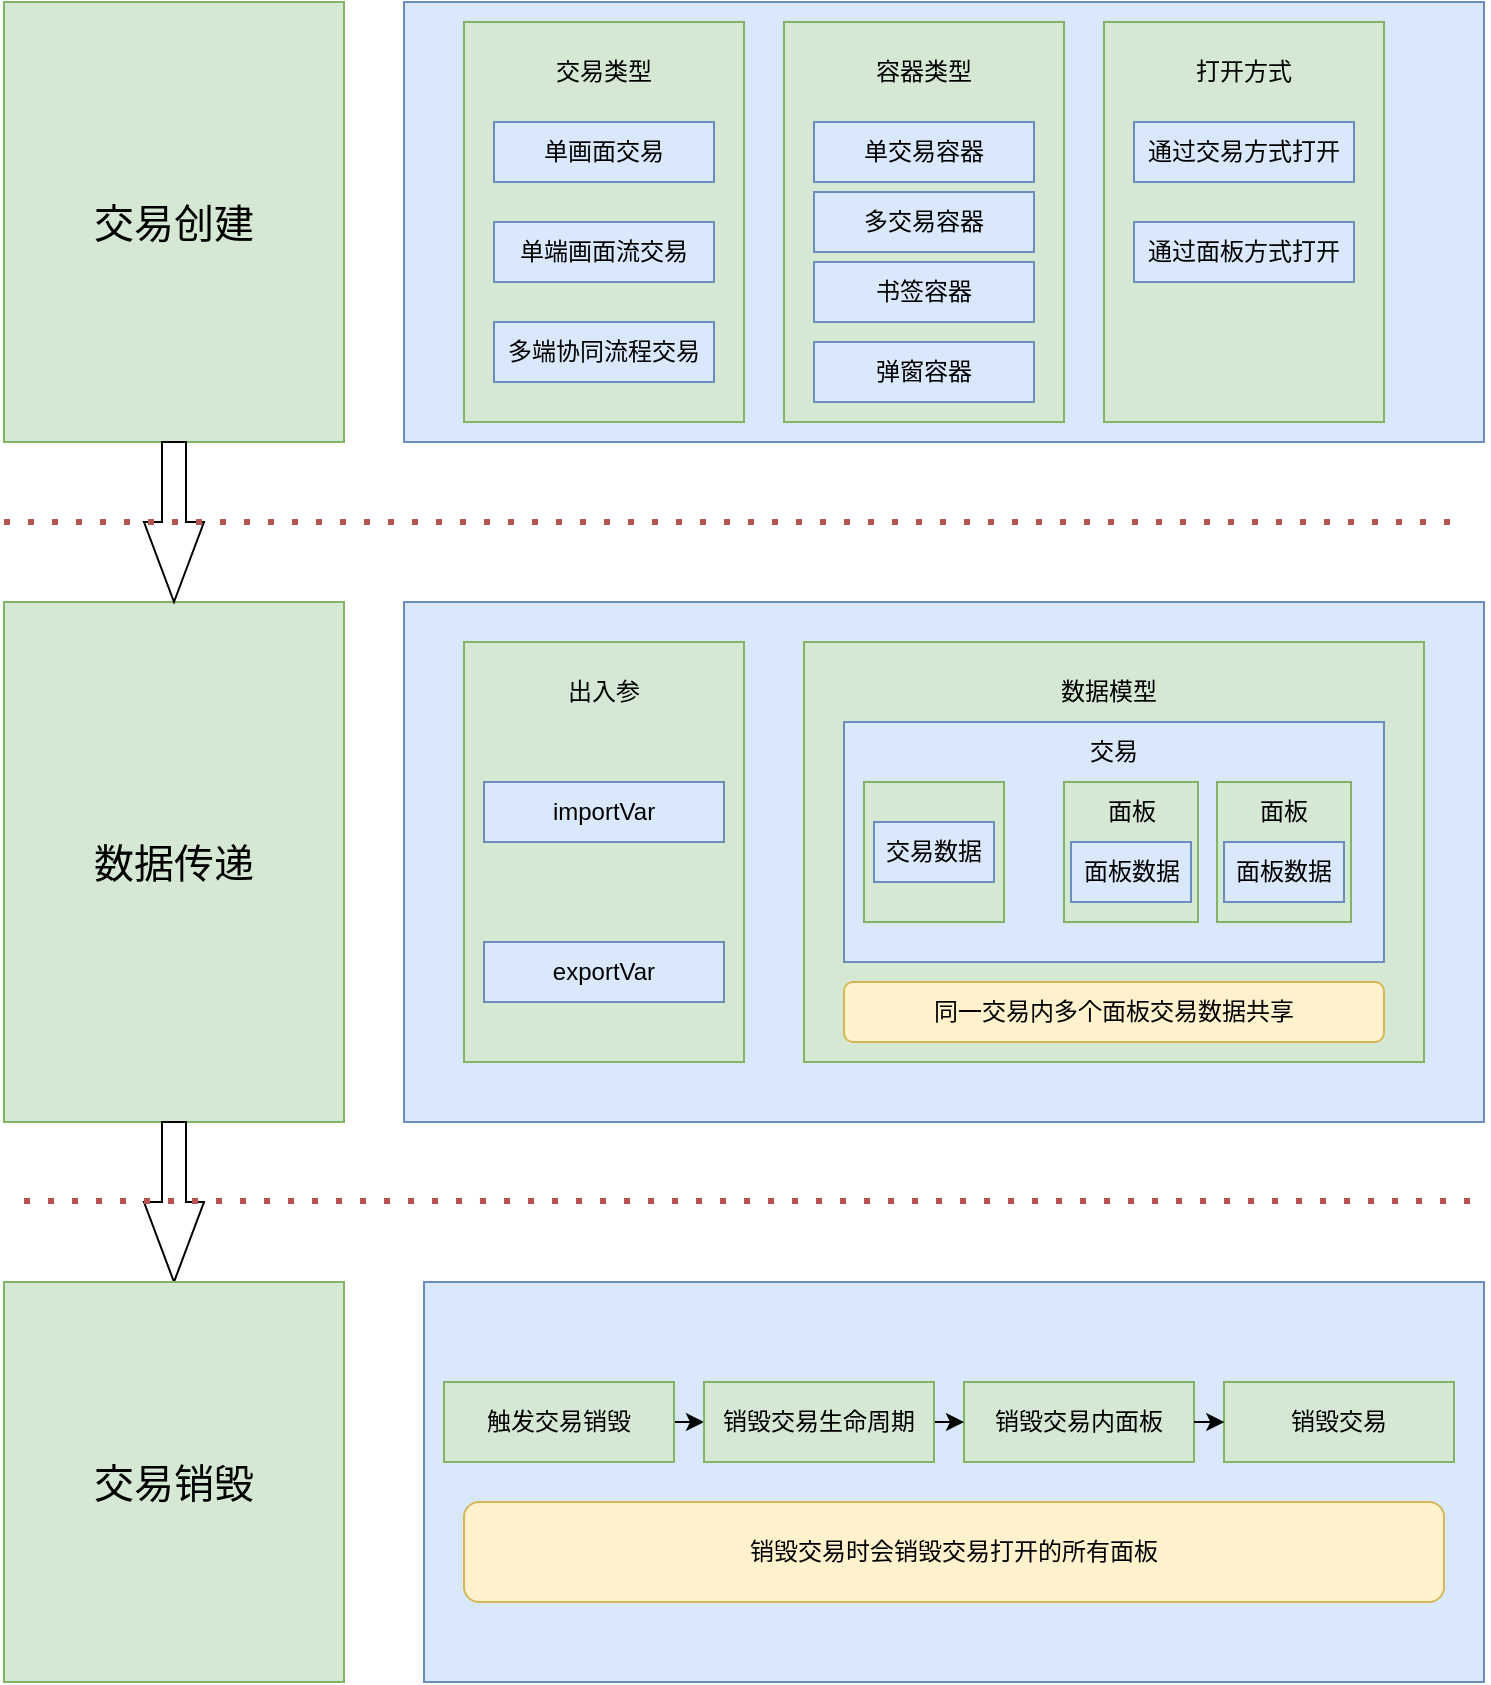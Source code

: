 <mxfile version="26.2.14">
  <diagram name="第 1 页" id="sQNYDBnV2A9QhUexYiYa">
    <mxGraphModel dx="1426" dy="751" grid="1" gridSize="10" guides="1" tooltips="1" connect="1" arrows="1" fold="1" page="1" pageScale="1" pageWidth="827" pageHeight="1169" math="0" shadow="0">
      <root>
        <mxCell id="0" />
        <mxCell id="1" parent="0" />
        <mxCell id="j07MhrFmaMZfzy68rbEH-1" value="" style="rounded=0;whiteSpace=wrap;html=1;fillColor=#dae8fc;strokeColor=#6c8ebf;" vertex="1" parent="1">
          <mxGeometry x="250" y="70" width="540" height="220" as="geometry" />
        </mxCell>
        <mxCell id="j07MhrFmaMZfzy68rbEH-2" value="&lt;font style=&quot;font-size: 20px;&quot;&gt;交易创建&lt;/font&gt;" style="rounded=0;whiteSpace=wrap;html=1;fillColor=#d5e8d4;strokeColor=#82b366;" vertex="1" parent="1">
          <mxGeometry x="50" y="70" width="170" height="220" as="geometry" />
        </mxCell>
        <mxCell id="j07MhrFmaMZfzy68rbEH-3" value="" style="rounded=0;whiteSpace=wrap;html=1;fillColor=#d5e8d4;strokeColor=#82b366;" vertex="1" parent="1">
          <mxGeometry x="280" y="80" width="140" height="200" as="geometry" />
        </mxCell>
        <mxCell id="j07MhrFmaMZfzy68rbEH-4" value="单画面交易" style="rounded=0;whiteSpace=wrap;html=1;fillColor=#dae8fc;strokeColor=#6c8ebf;" vertex="1" parent="1">
          <mxGeometry x="295" y="130" width="110" height="30" as="geometry" />
        </mxCell>
        <mxCell id="j07MhrFmaMZfzy68rbEH-5" value="单端画面流交易" style="rounded=0;whiteSpace=wrap;html=1;fillColor=#dae8fc;strokeColor=#6c8ebf;" vertex="1" parent="1">
          <mxGeometry x="295" y="180" width="110" height="30" as="geometry" />
        </mxCell>
        <mxCell id="j07MhrFmaMZfzy68rbEH-6" value="多端协同流程交易" style="rounded=0;whiteSpace=wrap;html=1;fillColor=#dae8fc;strokeColor=#6c8ebf;" vertex="1" parent="1">
          <mxGeometry x="295" y="230" width="110" height="30" as="geometry" />
        </mxCell>
        <mxCell id="j07MhrFmaMZfzy68rbEH-7" value="交易类型" style="text;html=1;align=center;verticalAlign=middle;whiteSpace=wrap;rounded=0;" vertex="1" parent="1">
          <mxGeometry x="320" y="90" width="60" height="30" as="geometry" />
        </mxCell>
        <mxCell id="j07MhrFmaMZfzy68rbEH-8" value="" style="rounded=0;whiteSpace=wrap;html=1;fillColor=#d5e8d4;strokeColor=#82b366;" vertex="1" parent="1">
          <mxGeometry x="440" y="80" width="140" height="200" as="geometry" />
        </mxCell>
        <mxCell id="j07MhrFmaMZfzy68rbEH-9" value="单交易容器" style="rounded=0;whiteSpace=wrap;html=1;fillColor=#dae8fc;strokeColor=#6c8ebf;" vertex="1" parent="1">
          <mxGeometry x="455" y="130" width="110" height="30" as="geometry" />
        </mxCell>
        <mxCell id="j07MhrFmaMZfzy68rbEH-10" value="多交易容器" style="rounded=0;whiteSpace=wrap;html=1;fillColor=#dae8fc;strokeColor=#6c8ebf;" vertex="1" parent="1">
          <mxGeometry x="455" y="165" width="110" height="30" as="geometry" />
        </mxCell>
        <mxCell id="j07MhrFmaMZfzy68rbEH-11" value="书签容器" style="rounded=0;whiteSpace=wrap;html=1;fillColor=#dae8fc;strokeColor=#6c8ebf;" vertex="1" parent="1">
          <mxGeometry x="455" y="200" width="110" height="30" as="geometry" />
        </mxCell>
        <mxCell id="j07MhrFmaMZfzy68rbEH-12" value="弹窗容器" style="rounded=0;whiteSpace=wrap;html=1;fillColor=#dae8fc;strokeColor=#6c8ebf;" vertex="1" parent="1">
          <mxGeometry x="455" y="240" width="110" height="30" as="geometry" />
        </mxCell>
        <mxCell id="j07MhrFmaMZfzy68rbEH-13" value="容器类型" style="text;html=1;align=center;verticalAlign=middle;whiteSpace=wrap;rounded=0;" vertex="1" parent="1">
          <mxGeometry x="470" y="90" width="80" height="30" as="geometry" />
        </mxCell>
        <mxCell id="j07MhrFmaMZfzy68rbEH-15" value="" style="rounded=0;whiteSpace=wrap;html=1;fillColor=#d5e8d4;strokeColor=#82b366;" vertex="1" parent="1">
          <mxGeometry x="600" y="80" width="140" height="200" as="geometry" />
        </mxCell>
        <mxCell id="j07MhrFmaMZfzy68rbEH-16" value="打开方式" style="text;html=1;align=center;verticalAlign=middle;whiteSpace=wrap;rounded=0;" vertex="1" parent="1">
          <mxGeometry x="640" y="90" width="60" height="30" as="geometry" />
        </mxCell>
        <mxCell id="j07MhrFmaMZfzy68rbEH-17" value="通过交易方式打开" style="rounded=0;whiteSpace=wrap;html=1;fillColor=#dae8fc;strokeColor=#6c8ebf;" vertex="1" parent="1">
          <mxGeometry x="615" y="130" width="110" height="30" as="geometry" />
        </mxCell>
        <mxCell id="j07MhrFmaMZfzy68rbEH-18" value="通过面板方式打开" style="rounded=0;whiteSpace=wrap;html=1;fillColor=#dae8fc;strokeColor=#6c8ebf;" vertex="1" parent="1">
          <mxGeometry x="615" y="180" width="110" height="30" as="geometry" />
        </mxCell>
        <mxCell id="j07MhrFmaMZfzy68rbEH-21" value="&lt;span style=&quot;font-size: 20px;&quot;&gt;数据传递&lt;/span&gt;" style="rounded=0;whiteSpace=wrap;html=1;fillColor=#d5e8d4;strokeColor=#82b366;" vertex="1" parent="1">
          <mxGeometry x="50" y="370" width="170" height="260" as="geometry" />
        </mxCell>
        <mxCell id="j07MhrFmaMZfzy68rbEH-25" value="" style="rounded=0;whiteSpace=wrap;html=1;fillColor=#dae8fc;strokeColor=#6c8ebf;" vertex="1" parent="1">
          <mxGeometry x="250" y="370" width="540" height="260" as="geometry" />
        </mxCell>
        <mxCell id="j07MhrFmaMZfzy68rbEH-26" value="" style="rounded=0;whiteSpace=wrap;html=1;fillColor=#d5e8d4;strokeColor=#82b366;" vertex="1" parent="1">
          <mxGeometry x="280" y="390" width="140" height="210" as="geometry" />
        </mxCell>
        <mxCell id="j07MhrFmaMZfzy68rbEH-28" value="importVar" style="rounded=0;whiteSpace=wrap;html=1;fillColor=#dae8fc;strokeColor=#6c8ebf;" vertex="1" parent="1">
          <mxGeometry x="290" y="460" width="120" height="30" as="geometry" />
        </mxCell>
        <mxCell id="j07MhrFmaMZfzy68rbEH-29" value="exportVar" style="rounded=0;whiteSpace=wrap;html=1;fillColor=#dae8fc;strokeColor=#6c8ebf;" vertex="1" parent="1">
          <mxGeometry x="290" y="540" width="120" height="30" as="geometry" />
        </mxCell>
        <mxCell id="j07MhrFmaMZfzy68rbEH-31" value="" style="rounded=0;whiteSpace=wrap;html=1;fillColor=#d5e8d4;strokeColor=#82b366;" vertex="1" parent="1">
          <mxGeometry x="450" y="390" width="310" height="210" as="geometry" />
        </mxCell>
        <mxCell id="j07MhrFmaMZfzy68rbEH-32" value="数据模型" style="text;html=1;align=center;verticalAlign=middle;whiteSpace=wrap;rounded=0;" vertex="1" parent="1">
          <mxGeometry x="530" y="400" width="145" height="30" as="geometry" />
        </mxCell>
        <mxCell id="j07MhrFmaMZfzy68rbEH-35" value="出入参" style="text;html=1;align=center;verticalAlign=middle;whiteSpace=wrap;rounded=0;" vertex="1" parent="1">
          <mxGeometry x="320" y="400" width="60" height="30" as="geometry" />
        </mxCell>
        <mxCell id="j07MhrFmaMZfzy68rbEH-36" value="" style="rounded=0;whiteSpace=wrap;html=1;fillColor=#dae8fc;strokeColor=#6c8ebf;" vertex="1" parent="1">
          <mxGeometry x="470" y="430" width="270" height="120" as="geometry" />
        </mxCell>
        <mxCell id="j07MhrFmaMZfzy68rbEH-37" value="交易" style="text;html=1;align=center;verticalAlign=middle;whiteSpace=wrap;rounded=0;" vertex="1" parent="1">
          <mxGeometry x="575" y="430" width="60" height="30" as="geometry" />
        </mxCell>
        <mxCell id="j07MhrFmaMZfzy68rbEH-38" value="" style="rounded=0;whiteSpace=wrap;html=1;fillColor=#d5e8d4;strokeColor=#82b366;" vertex="1" parent="1">
          <mxGeometry x="480" y="460" width="70" height="70" as="geometry" />
        </mxCell>
        <mxCell id="j07MhrFmaMZfzy68rbEH-39" value="" style="rounded=0;whiteSpace=wrap;html=1;fillColor=#d5e8d4;strokeColor=#82b366;" vertex="1" parent="1">
          <mxGeometry x="580" y="460" width="67" height="70" as="geometry" />
        </mxCell>
        <mxCell id="j07MhrFmaMZfzy68rbEH-40" value="面板" style="text;html=1;align=center;verticalAlign=middle;whiteSpace=wrap;rounded=0;" vertex="1" parent="1">
          <mxGeometry x="583.5" y="460" width="60" height="30" as="geometry" />
        </mxCell>
        <mxCell id="j07MhrFmaMZfzy68rbEH-41" value="" style="rounded=0;whiteSpace=wrap;html=1;fillColor=#d5e8d4;strokeColor=#82b366;" vertex="1" parent="1">
          <mxGeometry x="656.5" y="460" width="67" height="70" as="geometry" />
        </mxCell>
        <mxCell id="j07MhrFmaMZfzy68rbEH-42" value="面板" style="text;html=1;align=center;verticalAlign=middle;whiteSpace=wrap;rounded=0;" vertex="1" parent="1">
          <mxGeometry x="660" y="460" width="60" height="30" as="geometry" />
        </mxCell>
        <mxCell id="j07MhrFmaMZfzy68rbEH-43" value="面板数据" style="rounded=0;whiteSpace=wrap;html=1;fillColor=#dae8fc;strokeColor=#6c8ebf;" vertex="1" parent="1">
          <mxGeometry x="583.5" y="490" width="60" height="30" as="geometry" />
        </mxCell>
        <mxCell id="j07MhrFmaMZfzy68rbEH-44" value="面板数据" style="rounded=0;whiteSpace=wrap;html=1;fillColor=#dae8fc;strokeColor=#6c8ebf;" vertex="1" parent="1">
          <mxGeometry x="660" y="490" width="60" height="30" as="geometry" />
        </mxCell>
        <mxCell id="j07MhrFmaMZfzy68rbEH-46" value="交易数据" style="rounded=0;whiteSpace=wrap;html=1;fillColor=#dae8fc;strokeColor=#6c8ebf;" vertex="1" parent="1">
          <mxGeometry x="485" y="480" width="60" height="30" as="geometry" />
        </mxCell>
        <mxCell id="j07MhrFmaMZfzy68rbEH-47" value="同一交易内多个面板交易数据共享" style="rounded=1;whiteSpace=wrap;html=1;fillColor=#fff2cc;strokeColor=#d6b656;" vertex="1" parent="1">
          <mxGeometry x="470" y="560" width="270" height="30" as="geometry" />
        </mxCell>
        <mxCell id="j07MhrFmaMZfzy68rbEH-50" value="" style="html=1;shadow=0;dashed=0;align=center;verticalAlign=middle;shape=mxgraph.arrows2.arrow;dy=0.6;dx=40;direction=south;notch=0;" vertex="1" parent="1">
          <mxGeometry x="120" y="630" width="30" height="80" as="geometry" />
        </mxCell>
        <mxCell id="j07MhrFmaMZfzy68rbEH-53" value="" style="html=1;shadow=0;dashed=0;align=center;verticalAlign=middle;shape=mxgraph.arrows2.arrow;dy=0.6;dx=40;direction=south;notch=0;" vertex="1" parent="1">
          <mxGeometry x="120" y="290" width="30" height="80" as="geometry" />
        </mxCell>
        <mxCell id="j07MhrFmaMZfzy68rbEH-55" value="&lt;span style=&quot;font-size: 20px;&quot;&gt;交易销毁&lt;/span&gt;" style="rounded=0;whiteSpace=wrap;html=1;fillColor=#d5e8d4;strokeColor=#82b366;" vertex="1" parent="1">
          <mxGeometry x="50" y="710" width="170" height="200" as="geometry" />
        </mxCell>
        <mxCell id="j07MhrFmaMZfzy68rbEH-56" value="" style="rounded=0;whiteSpace=wrap;html=1;fillColor=#dae8fc;strokeColor=#6c8ebf;" vertex="1" parent="1">
          <mxGeometry x="260" y="710" width="530" height="200" as="geometry" />
        </mxCell>
        <mxCell id="j07MhrFmaMZfzy68rbEH-68" style="edgeStyle=orthogonalEdgeStyle;rounded=0;orthogonalLoop=1;jettySize=auto;html=1;exitX=1;exitY=0.5;exitDx=0;exitDy=0;entryX=0;entryY=0.5;entryDx=0;entryDy=0;" edge="1" parent="1" source="j07MhrFmaMZfzy68rbEH-61" target="j07MhrFmaMZfzy68rbEH-67">
          <mxGeometry relative="1" as="geometry" />
        </mxCell>
        <mxCell id="j07MhrFmaMZfzy68rbEH-61" value="触发交易销毁" style="rounded=0;whiteSpace=wrap;html=1;fillColor=#d5e8d4;strokeColor=#82b366;" vertex="1" parent="1">
          <mxGeometry x="270" y="760" width="115" height="40" as="geometry" />
        </mxCell>
        <mxCell id="j07MhrFmaMZfzy68rbEH-62" value="销毁交易内面板" style="rounded=0;whiteSpace=wrap;html=1;fillColor=#d5e8d4;strokeColor=#82b366;" vertex="1" parent="1">
          <mxGeometry x="530" y="760" width="115" height="40" as="geometry" />
        </mxCell>
        <mxCell id="j07MhrFmaMZfzy68rbEH-64" value="销毁交易" style="rounded=0;whiteSpace=wrap;html=1;fillColor=#d5e8d4;strokeColor=#82b366;" vertex="1" parent="1">
          <mxGeometry x="660" y="760" width="115" height="40" as="geometry" />
        </mxCell>
        <mxCell id="j07MhrFmaMZfzy68rbEH-66" value="销毁交易时会销毁交易打开的所有面板" style="rounded=1;whiteSpace=wrap;html=1;fillColor=#fff2cc;strokeColor=#d6b656;" vertex="1" parent="1">
          <mxGeometry x="280" y="820" width="490" height="50" as="geometry" />
        </mxCell>
        <mxCell id="j07MhrFmaMZfzy68rbEH-69" style="edgeStyle=orthogonalEdgeStyle;rounded=0;orthogonalLoop=1;jettySize=auto;html=1;exitX=1;exitY=0.5;exitDx=0;exitDy=0;entryX=0;entryY=0.5;entryDx=0;entryDy=0;" edge="1" parent="1" source="j07MhrFmaMZfzy68rbEH-67" target="j07MhrFmaMZfzy68rbEH-62">
          <mxGeometry relative="1" as="geometry" />
        </mxCell>
        <mxCell id="j07MhrFmaMZfzy68rbEH-67" value="销毁交易生命周期" style="rounded=0;whiteSpace=wrap;html=1;fillColor=#d5e8d4;strokeColor=#82b366;" vertex="1" parent="1">
          <mxGeometry x="400" y="760" width="115" height="40" as="geometry" />
        </mxCell>
        <mxCell id="j07MhrFmaMZfzy68rbEH-71" style="edgeStyle=orthogonalEdgeStyle;rounded=0;orthogonalLoop=1;jettySize=auto;html=1;exitX=1;exitY=0.5;exitDx=0;exitDy=0;entryX=0.755;entryY=0.35;entryDx=0;entryDy=0;entryPerimeter=0;" edge="1" parent="1" source="j07MhrFmaMZfzy68rbEH-62" target="j07MhrFmaMZfzy68rbEH-56">
          <mxGeometry relative="1" as="geometry" />
        </mxCell>
        <mxCell id="j07MhrFmaMZfzy68rbEH-78" value="" style="endArrow=none;dashed=1;html=1;dashPattern=1 3;strokeWidth=3;rounded=0;fillColor=#f8cecc;strokeColor=#b85450;" edge="1" parent="1">
          <mxGeometry width="50" height="50" relative="1" as="geometry">
            <mxPoint x="50" y="330" as="sourcePoint" />
            <mxPoint x="780" y="330" as="targetPoint" />
          </mxGeometry>
        </mxCell>
        <mxCell id="j07MhrFmaMZfzy68rbEH-79" value="" style="endArrow=none;dashed=1;html=1;dashPattern=1 3;strokeWidth=3;rounded=0;fillColor=#f8cecc;strokeColor=#b85450;" edge="1" parent="1">
          <mxGeometry width="50" height="50" relative="1" as="geometry">
            <mxPoint x="60" y="669.5" as="sourcePoint" />
            <mxPoint x="790" y="669.5" as="targetPoint" />
          </mxGeometry>
        </mxCell>
      </root>
    </mxGraphModel>
  </diagram>
</mxfile>
